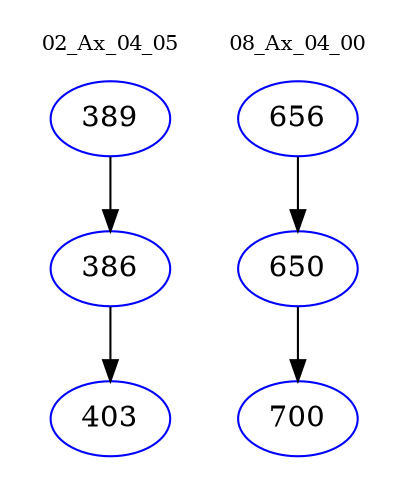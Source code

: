 digraph{
subgraph cluster_0 {
color = white
label = "02_Ax_04_05";
fontsize=10;
T0_389 [label="389", color="blue"]
T0_389 -> T0_386 [color="black"]
T0_386 [label="386", color="blue"]
T0_386 -> T0_403 [color="black"]
T0_403 [label="403", color="blue"]
}
subgraph cluster_1 {
color = white
label = "08_Ax_04_00";
fontsize=10;
T1_656 [label="656", color="blue"]
T1_656 -> T1_650 [color="black"]
T1_650 [label="650", color="blue"]
T1_650 -> T1_700 [color="black"]
T1_700 [label="700", color="blue"]
}
}
